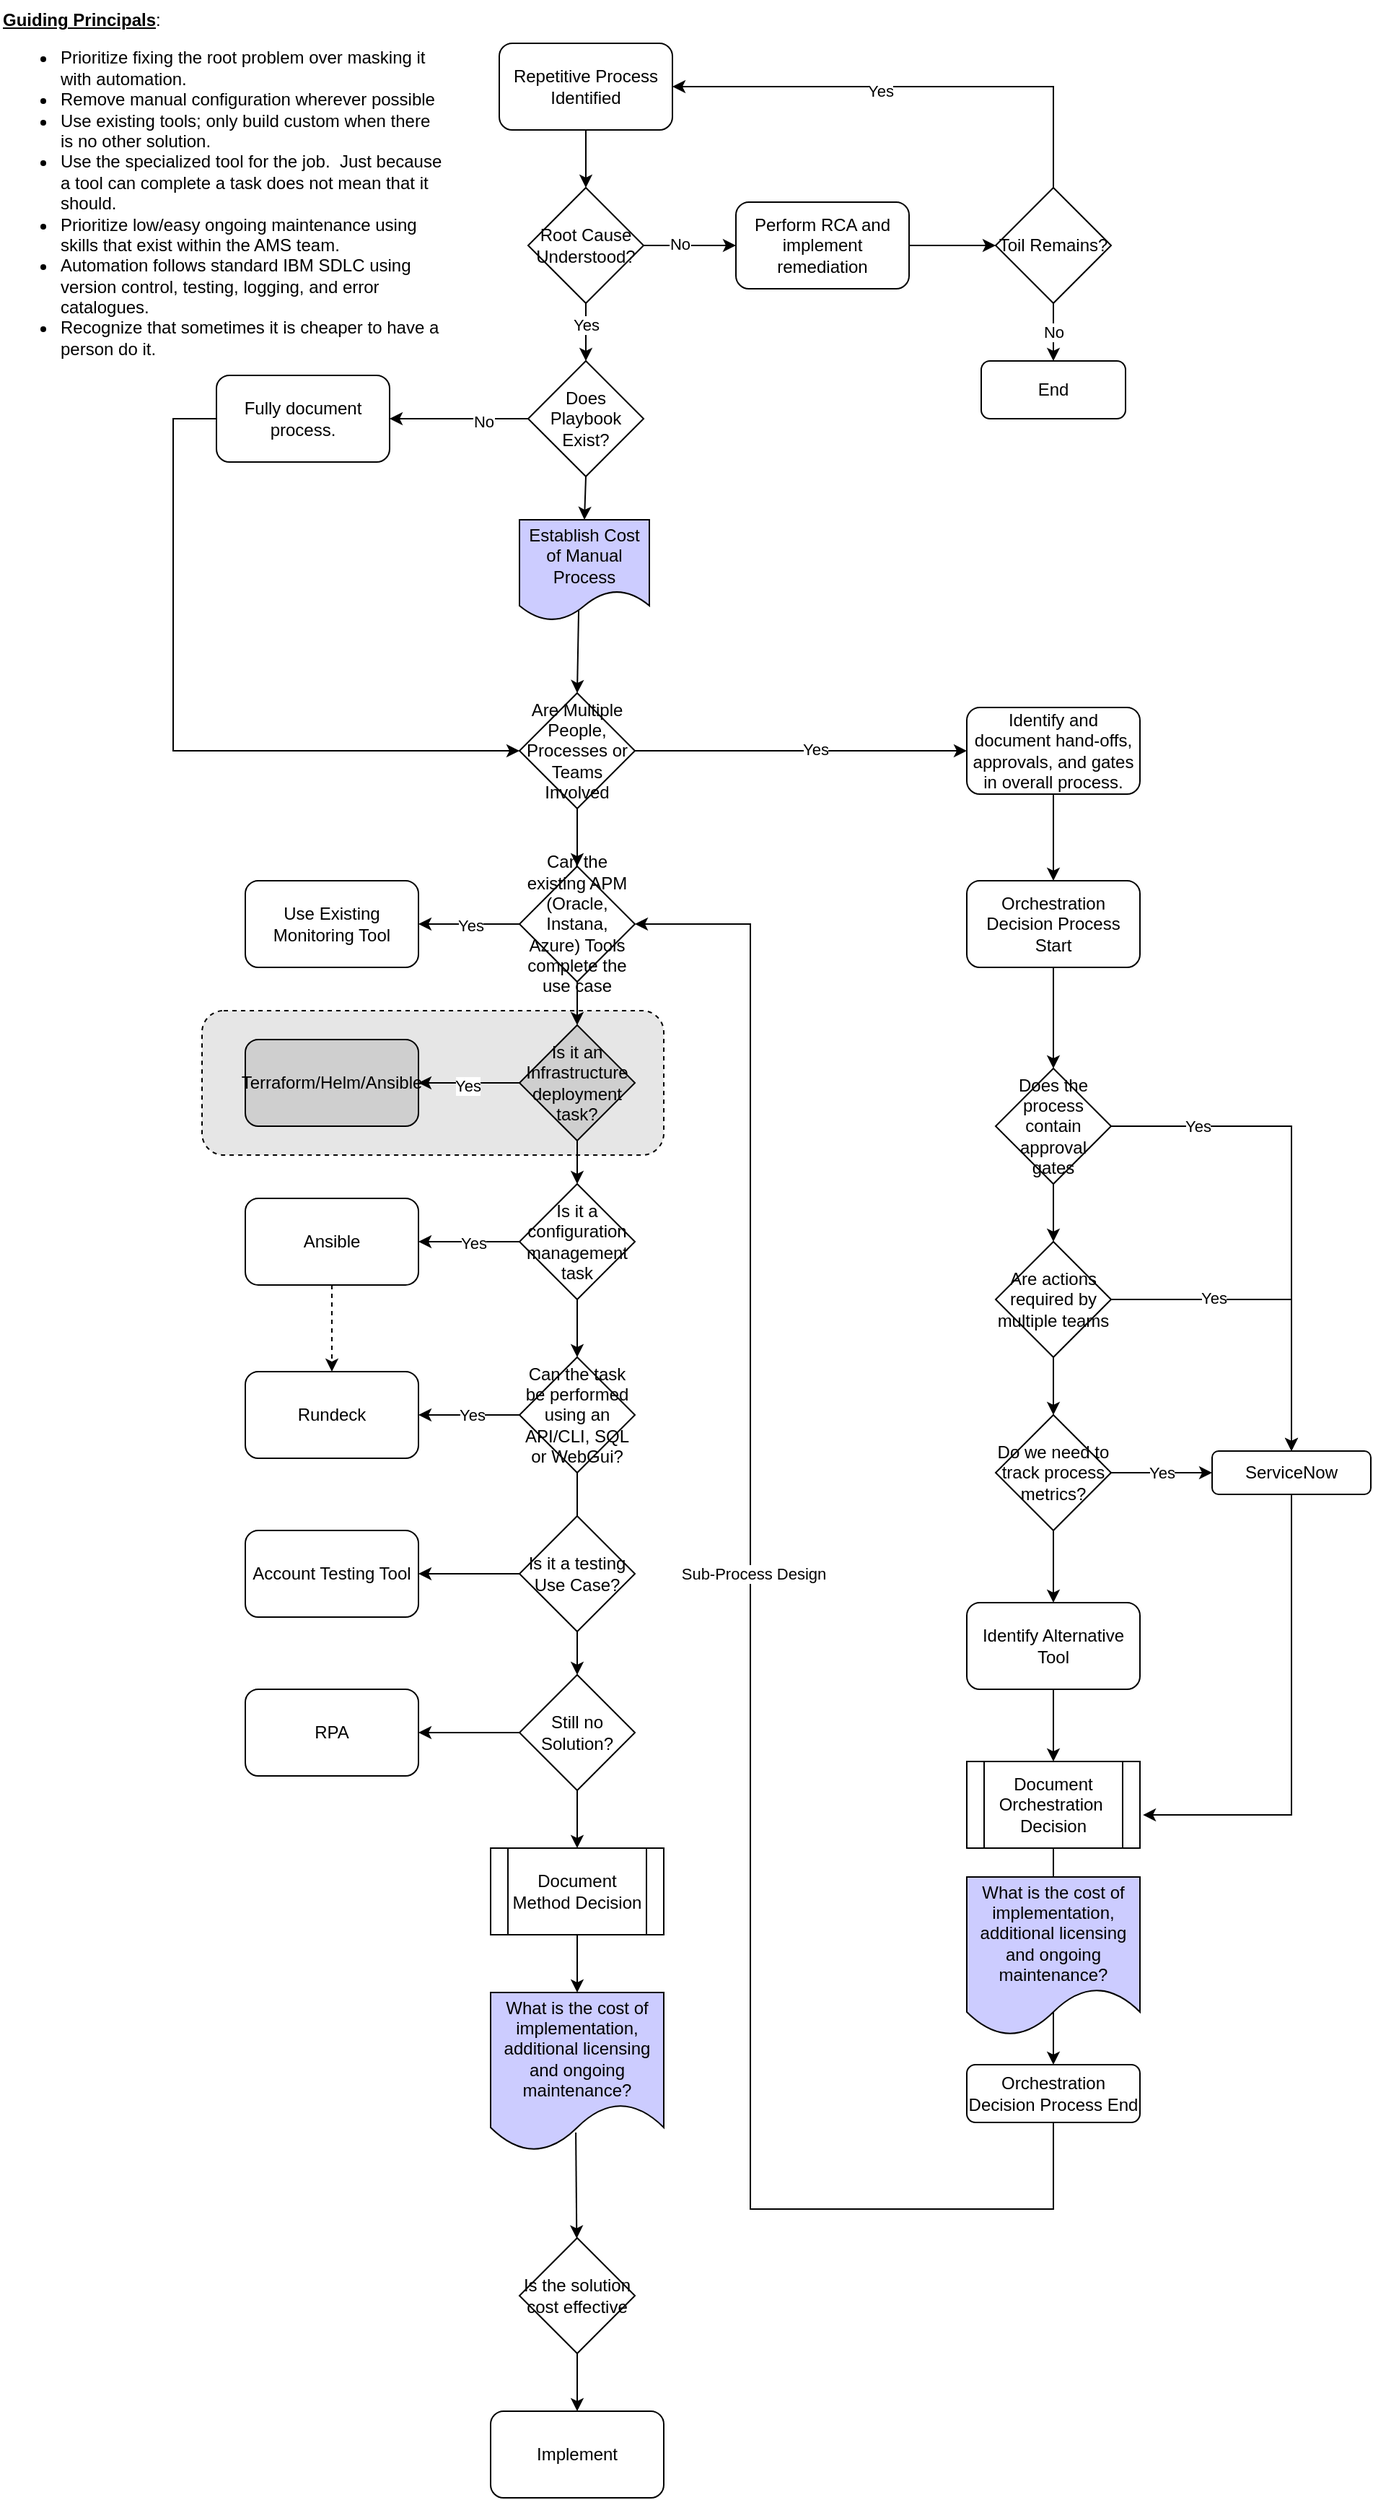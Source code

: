 <mxfile version="24.0.5" type="github">
  <diagram name="Page-1" id="RNW1sZLBK1VIWFWggggq">
    <mxGraphModel dx="1434" dy="689" grid="1" gridSize="10" guides="1" tooltips="1" connect="1" arrows="1" fold="1" page="1" pageScale="1" pageWidth="850" pageHeight="1100" math="0" shadow="0">
      <root>
        <mxCell id="0" />
        <mxCell id="1" parent="0" />
        <mxCell id="svAv-cvB3rqIrMd_7aEM-65" value="" style="rounded=1;whiteSpace=wrap;html=1;dashed=1;fillColor=#E6E6E6;" vertex="1" parent="1">
          <mxGeometry x="180" y="740" width="320" height="100" as="geometry" />
        </mxCell>
        <mxCell id="svAv-cvB3rqIrMd_7aEM-1" value="Repetitive Process Identified" style="rounded=1;whiteSpace=wrap;html=1;" vertex="1" parent="1">
          <mxGeometry x="386" y="70" width="120" height="60" as="geometry" />
        </mxCell>
        <mxCell id="svAv-cvB3rqIrMd_7aEM-2" value="Root Cause Understood?" style="rhombus;whiteSpace=wrap;html=1;" vertex="1" parent="1">
          <mxGeometry x="406" y="170" width="80" height="80" as="geometry" />
        </mxCell>
        <mxCell id="svAv-cvB3rqIrMd_7aEM-3" value="Perform RCA and implement remediation" style="rounded=1;whiteSpace=wrap;html=1;" vertex="1" parent="1">
          <mxGeometry x="550" y="180" width="120" height="60" as="geometry" />
        </mxCell>
        <mxCell id="svAv-cvB3rqIrMd_7aEM-4" value="Toil Remains?" style="rhombus;whiteSpace=wrap;html=1;" vertex="1" parent="1">
          <mxGeometry x="730" y="170" width="80" height="80" as="geometry" />
        </mxCell>
        <mxCell id="svAv-cvB3rqIrMd_7aEM-5" value="End" style="rounded=1;whiteSpace=wrap;html=1;" vertex="1" parent="1">
          <mxGeometry x="720" y="290" width="100" height="40" as="geometry" />
        </mxCell>
        <mxCell id="svAv-cvB3rqIrMd_7aEM-6" value="No" style="endArrow=classic;html=1;rounded=0;exitX=0.5;exitY=1;exitDx=0;exitDy=0;entryX=0.5;entryY=0;entryDx=0;entryDy=0;" edge="1" parent="1" source="svAv-cvB3rqIrMd_7aEM-4" target="svAv-cvB3rqIrMd_7aEM-5">
          <mxGeometry width="50" height="50" relative="1" as="geometry">
            <mxPoint x="830" y="530" as="sourcePoint" />
            <mxPoint x="880" y="480" as="targetPoint" />
          </mxGeometry>
        </mxCell>
        <mxCell id="svAv-cvB3rqIrMd_7aEM-7" value="" style="endArrow=classic;html=1;rounded=0;exitX=0.5;exitY=0;exitDx=0;exitDy=0;entryX=1;entryY=0.5;entryDx=0;entryDy=0;" edge="1" parent="1" source="svAv-cvB3rqIrMd_7aEM-4" target="svAv-cvB3rqIrMd_7aEM-1">
          <mxGeometry width="50" height="50" relative="1" as="geometry">
            <mxPoint x="800" y="110" as="sourcePoint" />
            <mxPoint x="850" y="60" as="targetPoint" />
            <Array as="points">
              <mxPoint x="770" y="100" />
            </Array>
          </mxGeometry>
        </mxCell>
        <mxCell id="svAv-cvB3rqIrMd_7aEM-8" value="Yes" style="edgeLabel;html=1;align=center;verticalAlign=middle;resizable=0;points=[];" vertex="1" connectable="0" parent="svAv-cvB3rqIrMd_7aEM-7">
          <mxGeometry x="0.141" y="3" relative="1" as="geometry">
            <mxPoint as="offset" />
          </mxGeometry>
        </mxCell>
        <mxCell id="svAv-cvB3rqIrMd_7aEM-9" value="" style="endArrow=classic;html=1;rounded=0;exitX=1;exitY=0.5;exitDx=0;exitDy=0;entryX=0;entryY=0.5;entryDx=0;entryDy=0;" edge="1" parent="1" source="svAv-cvB3rqIrMd_7aEM-2" target="svAv-cvB3rqIrMd_7aEM-3">
          <mxGeometry width="50" height="50" relative="1" as="geometry">
            <mxPoint x="560" y="390" as="sourcePoint" />
            <mxPoint x="610" y="340" as="targetPoint" />
          </mxGeometry>
        </mxCell>
        <mxCell id="svAv-cvB3rqIrMd_7aEM-10" value="No" style="edgeLabel;html=1;align=center;verticalAlign=middle;resizable=0;points=[];" vertex="1" connectable="0" parent="svAv-cvB3rqIrMd_7aEM-9">
          <mxGeometry x="-0.229" y="1" relative="1" as="geometry">
            <mxPoint as="offset" />
          </mxGeometry>
        </mxCell>
        <mxCell id="svAv-cvB3rqIrMd_7aEM-11" value="" style="endArrow=classic;html=1;rounded=0;exitX=1;exitY=0.5;exitDx=0;exitDy=0;" edge="1" parent="1" source="svAv-cvB3rqIrMd_7aEM-3" target="svAv-cvB3rqIrMd_7aEM-4">
          <mxGeometry width="50" height="50" relative="1" as="geometry">
            <mxPoint x="630" y="400" as="sourcePoint" />
            <mxPoint x="680" y="350" as="targetPoint" />
          </mxGeometry>
        </mxCell>
        <mxCell id="svAv-cvB3rqIrMd_7aEM-13" value="" style="endArrow=classic;html=1;rounded=0;exitX=0.5;exitY=1;exitDx=0;exitDy=0;" edge="1" parent="1" source="svAv-cvB3rqIrMd_7aEM-1" target="svAv-cvB3rqIrMd_7aEM-2">
          <mxGeometry width="50" height="50" relative="1" as="geometry">
            <mxPoint x="186" y="200" as="sourcePoint" />
            <mxPoint x="236" y="150" as="targetPoint" />
          </mxGeometry>
        </mxCell>
        <mxCell id="svAv-cvB3rqIrMd_7aEM-15" value="" style="endArrow=classic;html=1;rounded=0;exitX=0.5;exitY=1;exitDx=0;exitDy=0;entryX=0.5;entryY=0;entryDx=0;entryDy=0;" edge="1" parent="1" source="svAv-cvB3rqIrMd_7aEM-2" target="svAv-cvB3rqIrMd_7aEM-17">
          <mxGeometry width="50" height="50" relative="1" as="geometry">
            <mxPoint x="276" y="280" as="sourcePoint" />
            <mxPoint x="446" y="280" as="targetPoint" />
          </mxGeometry>
        </mxCell>
        <mxCell id="svAv-cvB3rqIrMd_7aEM-16" value="Yes" style="edgeLabel;html=1;align=center;verticalAlign=middle;resizable=0;points=[];" vertex="1" connectable="0" parent="svAv-cvB3rqIrMd_7aEM-15">
          <mxGeometry x="-0.28" relative="1" as="geometry">
            <mxPoint as="offset" />
          </mxGeometry>
        </mxCell>
        <mxCell id="svAv-cvB3rqIrMd_7aEM-17" value="Does Playbook Exist?" style="rhombus;whiteSpace=wrap;html=1;" vertex="1" parent="1">
          <mxGeometry x="406" y="290" width="80" height="80" as="geometry" />
        </mxCell>
        <mxCell id="svAv-cvB3rqIrMd_7aEM-18" value="Are Multiple People, Processes or Teams Involved" style="rhombus;whiteSpace=wrap;html=1;" vertex="1" parent="1">
          <mxGeometry x="400" y="520" width="80" height="80" as="geometry" />
        </mxCell>
        <mxCell id="svAv-cvB3rqIrMd_7aEM-19" value="Can the existing APM (Oracle, Instana, Azure) Tools complete the use case" style="rhombus;whiteSpace=wrap;html=1;" vertex="1" parent="1">
          <mxGeometry x="400" y="640" width="80" height="80" as="geometry" />
        </mxCell>
        <mxCell id="svAv-cvB3rqIrMd_7aEM-20" value="" style="endArrow=classic;html=1;rounded=0;exitX=0.456;exitY=0.886;exitDx=0;exitDy=0;entryX=0.5;entryY=0;entryDx=0;entryDy=0;exitPerimeter=0;" edge="1" parent="1" source="svAv-cvB3rqIrMd_7aEM-70" target="svAv-cvB3rqIrMd_7aEM-18">
          <mxGeometry width="50" height="50" relative="1" as="geometry">
            <mxPoint x="440" y="480" as="sourcePoint" />
            <mxPoint x="610" y="560" as="targetPoint" />
          </mxGeometry>
        </mxCell>
        <mxCell id="svAv-cvB3rqIrMd_7aEM-22" value="Fully document process." style="rounded=1;whiteSpace=wrap;html=1;" vertex="1" parent="1">
          <mxGeometry x="190" y="300" width="120" height="60" as="geometry" />
        </mxCell>
        <mxCell id="svAv-cvB3rqIrMd_7aEM-23" value="" style="endArrow=classic;html=1;rounded=0;exitX=0;exitY=0.5;exitDx=0;exitDy=0;" edge="1" parent="1" source="svAv-cvB3rqIrMd_7aEM-17" target="svAv-cvB3rqIrMd_7aEM-22">
          <mxGeometry width="50" height="50" relative="1" as="geometry">
            <mxPoint x="220" y="480" as="sourcePoint" />
            <mxPoint x="270" y="430" as="targetPoint" />
          </mxGeometry>
        </mxCell>
        <mxCell id="svAv-cvB3rqIrMd_7aEM-25" value="No" style="edgeLabel;html=1;align=center;verticalAlign=middle;resizable=0;points=[];" vertex="1" connectable="0" parent="svAv-cvB3rqIrMd_7aEM-23">
          <mxGeometry x="-0.356" y="2" relative="1" as="geometry">
            <mxPoint as="offset" />
          </mxGeometry>
        </mxCell>
        <mxCell id="svAv-cvB3rqIrMd_7aEM-24" value="" style="endArrow=classic;html=1;rounded=0;entryX=0;entryY=0.5;entryDx=0;entryDy=0;exitX=0;exitY=0.5;exitDx=0;exitDy=0;" edge="1" parent="1" source="svAv-cvB3rqIrMd_7aEM-22" target="svAv-cvB3rqIrMd_7aEM-18">
          <mxGeometry width="50" height="50" relative="1" as="geometry">
            <mxPoint x="120" y="220" as="sourcePoint" />
            <mxPoint x="170" y="170" as="targetPoint" />
            <Array as="points">
              <mxPoint x="160" y="330" />
              <mxPoint x="160" y="560" />
            </Array>
          </mxGeometry>
        </mxCell>
        <mxCell id="svAv-cvB3rqIrMd_7aEM-26" value="Identify and document hand-offs, approvals, and gates in overall process." style="rounded=1;whiteSpace=wrap;html=1;" vertex="1" parent="1">
          <mxGeometry x="710" y="530" width="120" height="60" as="geometry" />
        </mxCell>
        <mxCell id="svAv-cvB3rqIrMd_7aEM-28" value="Orchestration Decision Process&lt;div&gt;Start&lt;/div&gt;" style="rounded=1;whiteSpace=wrap;html=1;" vertex="1" parent="1">
          <mxGeometry x="710" y="650" width="120" height="60" as="geometry" />
        </mxCell>
        <mxCell id="svAv-cvB3rqIrMd_7aEM-29" value="Document Orchestration&amp;nbsp; Decision" style="shape=process;whiteSpace=wrap;html=1;backgroundOutline=1;" vertex="1" parent="1">
          <mxGeometry x="710" y="1260" width="120" height="60" as="geometry" />
        </mxCell>
        <mxCell id="svAv-cvB3rqIrMd_7aEM-30" value="ServiceNow" style="rounded=1;whiteSpace=wrap;html=1;" vertex="1" parent="1">
          <mxGeometry x="880" y="1045" width="110" height="30" as="geometry" />
        </mxCell>
        <mxCell id="svAv-cvB3rqIrMd_7aEM-31" value="Does the process contain approval gates" style="rhombus;whiteSpace=wrap;html=1;" vertex="1" parent="1">
          <mxGeometry x="730" y="780" width="80" height="80" as="geometry" />
        </mxCell>
        <mxCell id="svAv-cvB3rqIrMd_7aEM-32" value="" style="endArrow=classic;html=1;rounded=0;entryX=0.5;entryY=0;entryDx=0;entryDy=0;" edge="1" parent="1" source="svAv-cvB3rqIrMd_7aEM-31" target="svAv-cvB3rqIrMd_7aEM-30">
          <mxGeometry width="50" height="50" relative="1" as="geometry">
            <mxPoint x="550" y="950" as="sourcePoint" />
            <mxPoint x="860" y="840" as="targetPoint" />
            <Array as="points">
              <mxPoint x="935" y="820" />
            </Array>
          </mxGeometry>
        </mxCell>
        <mxCell id="svAv-cvB3rqIrMd_7aEM-33" value="Yes" style="edgeLabel;html=1;align=center;verticalAlign=middle;resizable=0;points=[];" vertex="1" connectable="0" parent="svAv-cvB3rqIrMd_7aEM-32">
          <mxGeometry x="-0.2" y="-1" relative="1" as="geometry">
            <mxPoint x="-64" y="-15" as="offset" />
          </mxGeometry>
        </mxCell>
        <mxCell id="svAv-cvB3rqIrMd_7aEM-34" value="Are actions required by multiple teams" style="rhombus;whiteSpace=wrap;html=1;" vertex="1" parent="1">
          <mxGeometry x="730" y="900" width="80" height="80" as="geometry" />
        </mxCell>
        <mxCell id="svAv-cvB3rqIrMd_7aEM-35" value="Do we need to track process metrics?" style="rhombus;whiteSpace=wrap;html=1;" vertex="1" parent="1">
          <mxGeometry x="730" y="1020" width="80" height="80" as="geometry" />
        </mxCell>
        <mxCell id="svAv-cvB3rqIrMd_7aEM-36" style="edgeStyle=orthogonalEdgeStyle;rounded=0;orthogonalLoop=1;jettySize=auto;html=1;exitX=0.5;exitY=1;exitDx=0;exitDy=0;" edge="1" parent="1" source="svAv-cvB3rqIrMd_7aEM-30" target="svAv-cvB3rqIrMd_7aEM-30">
          <mxGeometry relative="1" as="geometry" />
        </mxCell>
        <mxCell id="svAv-cvB3rqIrMd_7aEM-37" value="" style="endArrow=classic;html=1;rounded=0;entryX=0.5;entryY=0;entryDx=0;entryDy=0;exitX=1;exitY=0.5;exitDx=0;exitDy=0;" edge="1" parent="1" source="svAv-cvB3rqIrMd_7aEM-34" target="svAv-cvB3rqIrMd_7aEM-30">
          <mxGeometry width="50" height="50" relative="1" as="geometry">
            <mxPoint x="500" y="1030" as="sourcePoint" />
            <mxPoint x="550" y="980" as="targetPoint" />
            <Array as="points">
              <mxPoint x="935" y="940" />
            </Array>
          </mxGeometry>
        </mxCell>
        <mxCell id="svAv-cvB3rqIrMd_7aEM-39" value="Yes" style="edgeLabel;html=1;align=center;verticalAlign=middle;resizable=0;points=[];" vertex="1" connectable="0" parent="svAv-cvB3rqIrMd_7aEM-37">
          <mxGeometry x="-0.383" y="1" relative="1" as="geometry">
            <mxPoint as="offset" />
          </mxGeometry>
        </mxCell>
        <mxCell id="svAv-cvB3rqIrMd_7aEM-38" value="Yes" style="endArrow=classic;html=1;rounded=0;exitX=1;exitY=0.5;exitDx=0;exitDy=0;entryX=0;entryY=0.5;entryDx=0;entryDy=0;" edge="1" parent="1" source="svAv-cvB3rqIrMd_7aEM-35" target="svAv-cvB3rqIrMd_7aEM-30">
          <mxGeometry width="50" height="50" relative="1" as="geometry">
            <mxPoint x="850" y="1080" as="sourcePoint" />
            <mxPoint x="890" y="1060" as="targetPoint" />
          </mxGeometry>
        </mxCell>
        <mxCell id="svAv-cvB3rqIrMd_7aEM-40" value="Identify Alternative Tool" style="rounded=1;whiteSpace=wrap;html=1;" vertex="1" parent="1">
          <mxGeometry x="710" y="1150" width="120" height="60" as="geometry" />
        </mxCell>
        <mxCell id="svAv-cvB3rqIrMd_7aEM-41" value="" style="endArrow=classic;html=1;rounded=0;exitX=0.5;exitY=1;exitDx=0;exitDy=0;" edge="1" parent="1" source="svAv-cvB3rqIrMd_7aEM-40" target="svAv-cvB3rqIrMd_7aEM-29">
          <mxGeometry width="50" height="50" relative="1" as="geometry">
            <mxPoint x="900" y="1240" as="sourcePoint" />
            <mxPoint x="950" y="1190" as="targetPoint" />
          </mxGeometry>
        </mxCell>
        <mxCell id="svAv-cvB3rqIrMd_7aEM-42" value="" style="endArrow=classic;html=1;rounded=0;exitX=0.5;exitY=1;exitDx=0;exitDy=0;" edge="1" parent="1" source="svAv-cvB3rqIrMd_7aEM-35" target="svAv-cvB3rqIrMd_7aEM-40">
          <mxGeometry width="50" height="50" relative="1" as="geometry">
            <mxPoint x="1010" y="1170" as="sourcePoint" />
            <mxPoint x="1060" y="1120" as="targetPoint" />
          </mxGeometry>
        </mxCell>
        <mxCell id="svAv-cvB3rqIrMd_7aEM-43" value="" style="endArrow=classic;html=1;rounded=0;exitX=0.5;exitY=1;exitDx=0;exitDy=0;entryX=0.5;entryY=0;entryDx=0;entryDy=0;" edge="1" parent="1" source="svAv-cvB3rqIrMd_7aEM-34" target="svAv-cvB3rqIrMd_7aEM-35">
          <mxGeometry width="50" height="50" relative="1" as="geometry">
            <mxPoint x="800" y="1010" as="sourcePoint" />
            <mxPoint x="850" y="960" as="targetPoint" />
          </mxGeometry>
        </mxCell>
        <mxCell id="svAv-cvB3rqIrMd_7aEM-44" value="" style="endArrow=classic;html=1;rounded=0;exitX=0.5;exitY=1;exitDx=0;exitDy=0;entryX=0.5;entryY=0;entryDx=0;entryDy=0;" edge="1" parent="1" source="svAv-cvB3rqIrMd_7aEM-31" target="svAv-cvB3rqIrMd_7aEM-34">
          <mxGeometry width="50" height="50" relative="1" as="geometry">
            <mxPoint x="810" y="900" as="sourcePoint" />
            <mxPoint x="860" y="850" as="targetPoint" />
          </mxGeometry>
        </mxCell>
        <mxCell id="svAv-cvB3rqIrMd_7aEM-45" value="" style="endArrow=classic;html=1;rounded=0;entryX=0.5;entryY=0;entryDx=0;entryDy=0;exitX=0.5;exitY=1;exitDx=0;exitDy=0;" edge="1" parent="1" source="svAv-cvB3rqIrMd_7aEM-28" target="svAv-cvB3rqIrMd_7aEM-31">
          <mxGeometry width="50" height="50" relative="1" as="geometry">
            <mxPoint x="960" y="920" as="sourcePoint" />
            <mxPoint x="1010" y="870" as="targetPoint" />
          </mxGeometry>
        </mxCell>
        <mxCell id="svAv-cvB3rqIrMd_7aEM-47" value="" style="endArrow=classic;html=1;rounded=0;exitX=1;exitY=0.5;exitDx=0;exitDy=0;entryX=0;entryY=0.5;entryDx=0;entryDy=0;" edge="1" parent="1" source="svAv-cvB3rqIrMd_7aEM-18" target="svAv-cvB3rqIrMd_7aEM-26">
          <mxGeometry width="50" height="50" relative="1" as="geometry">
            <mxPoint x="460" y="860" as="sourcePoint" />
            <mxPoint x="510" y="660" as="targetPoint" />
          </mxGeometry>
        </mxCell>
        <mxCell id="svAv-cvB3rqIrMd_7aEM-48" value="Yes" style="edgeLabel;html=1;align=center;verticalAlign=middle;resizable=0;points=[];" vertex="1" connectable="0" parent="svAv-cvB3rqIrMd_7aEM-47">
          <mxGeometry x="0.086" y="1" relative="1" as="geometry">
            <mxPoint as="offset" />
          </mxGeometry>
        </mxCell>
        <mxCell id="svAv-cvB3rqIrMd_7aEM-49" value="" style="endArrow=classic;html=1;rounded=0;exitX=0.5;exitY=1;exitDx=0;exitDy=0;entryX=0.5;entryY=0;entryDx=0;entryDy=0;" edge="1" parent="1" source="svAv-cvB3rqIrMd_7aEM-26" target="svAv-cvB3rqIrMd_7aEM-28">
          <mxGeometry width="50" height="50" relative="1" as="geometry">
            <mxPoint x="760" y="570" as="sourcePoint" />
            <mxPoint x="610" y="640" as="targetPoint" />
          </mxGeometry>
        </mxCell>
        <mxCell id="svAv-cvB3rqIrMd_7aEM-50" value="" style="endArrow=classic;html=1;rounded=0;exitX=0.5;exitY=1;exitDx=0;exitDy=0;entryX=1.017;entryY=0.617;entryDx=0;entryDy=0;entryPerimeter=0;" edge="1" parent="1" source="svAv-cvB3rqIrMd_7aEM-30" target="svAv-cvB3rqIrMd_7aEM-29">
          <mxGeometry width="50" height="50" relative="1" as="geometry">
            <mxPoint x="1260" y="1200" as="sourcePoint" />
            <mxPoint x="1310" y="1150" as="targetPoint" />
            <Array as="points">
              <mxPoint x="935" y="1297" />
            </Array>
          </mxGeometry>
        </mxCell>
        <mxCell id="svAv-cvB3rqIrMd_7aEM-51" value="Orchestration Decision Process End" style="rounded=1;whiteSpace=wrap;html=1;" vertex="1" parent="1">
          <mxGeometry x="710" y="1470" width="120" height="40" as="geometry" />
        </mxCell>
        <mxCell id="svAv-cvB3rqIrMd_7aEM-52" value="" style="endArrow=classic;html=1;rounded=0;exitX=0.5;exitY=1;exitDx=0;exitDy=0;entryX=0.5;entryY=0;entryDx=0;entryDy=0;" edge="1" parent="1" source="svAv-cvB3rqIrMd_7aEM-29" target="svAv-cvB3rqIrMd_7aEM-51">
          <mxGeometry width="50" height="50" relative="1" as="geometry">
            <mxPoint x="380" y="1300" as="sourcePoint" />
            <mxPoint x="430" y="1250" as="targetPoint" />
          </mxGeometry>
        </mxCell>
        <mxCell id="svAv-cvB3rqIrMd_7aEM-53" value="" style="endArrow=classic;html=1;rounded=0;exitX=0.5;exitY=1;exitDx=0;exitDy=0;entryX=1;entryY=0.5;entryDx=0;entryDy=0;" edge="1" parent="1" source="svAv-cvB3rqIrMd_7aEM-51" target="svAv-cvB3rqIrMd_7aEM-19">
          <mxGeometry width="50" height="50" relative="1" as="geometry">
            <mxPoint x="540" y="1380" as="sourcePoint" />
            <mxPoint x="530" y="860" as="targetPoint" />
            <Array as="points">
              <mxPoint x="770" y="1570" />
              <mxPoint x="560" y="1570" />
              <mxPoint x="560" y="680" />
            </Array>
          </mxGeometry>
        </mxCell>
        <mxCell id="svAv-cvB3rqIrMd_7aEM-54" value="Sub-Process Design" style="edgeLabel;html=1;align=center;verticalAlign=middle;resizable=0;points=[];" vertex="1" connectable="0" parent="svAv-cvB3rqIrMd_7aEM-53">
          <mxGeometry x="0.146" y="-2" relative="1" as="geometry">
            <mxPoint as="offset" />
          </mxGeometry>
        </mxCell>
        <mxCell id="svAv-cvB3rqIrMd_7aEM-55" value="" style="endArrow=classic;html=1;rounded=0;exitX=0.5;exitY=1;exitDx=0;exitDy=0;entryX=0.5;entryY=0;entryDx=0;entryDy=0;" edge="1" parent="1" source="svAv-cvB3rqIrMd_7aEM-18" target="svAv-cvB3rqIrMd_7aEM-19">
          <mxGeometry width="50" height="50" relative="1" as="geometry">
            <mxPoint x="510" y="620" as="sourcePoint" />
            <mxPoint x="560" y="570" as="targetPoint" />
          </mxGeometry>
        </mxCell>
        <mxCell id="svAv-cvB3rqIrMd_7aEM-57" value="Use Existing Monitoring Tool" style="rounded=1;whiteSpace=wrap;html=1;" vertex="1" parent="1">
          <mxGeometry x="210" y="650" width="120" height="60" as="geometry" />
        </mxCell>
        <mxCell id="svAv-cvB3rqIrMd_7aEM-58" value="" style="endArrow=classic;html=1;rounded=0;entryX=1;entryY=0.5;entryDx=0;entryDy=0;exitX=0;exitY=0.5;exitDx=0;exitDy=0;" edge="1" parent="1" source="svAv-cvB3rqIrMd_7aEM-19" target="svAv-cvB3rqIrMd_7aEM-57">
          <mxGeometry width="50" height="50" relative="1" as="geometry">
            <mxPoint x="220" y="830" as="sourcePoint" />
            <mxPoint x="270" y="780" as="targetPoint" />
          </mxGeometry>
        </mxCell>
        <mxCell id="svAv-cvB3rqIrMd_7aEM-74" value="Yes" style="edgeLabel;html=1;align=center;verticalAlign=middle;resizable=0;points=[];" vertex="1" connectable="0" parent="svAv-cvB3rqIrMd_7aEM-58">
          <mxGeometry x="-0.029" y="1" relative="1" as="geometry">
            <mxPoint as="offset" />
          </mxGeometry>
        </mxCell>
        <mxCell id="svAv-cvB3rqIrMd_7aEM-59" value="&lt;u&gt;&lt;b&gt;Guiding Principals&lt;/b&gt;&lt;/u&gt;:&lt;div&gt;&lt;ul&gt;&lt;li&gt;Prioritize fixing the root problem over masking it with automation.&lt;/li&gt;&lt;li&gt;Remove manual configuration wherever possible&lt;/li&gt;&lt;li&gt;Use existing tools; only build custom when there is no other solution.&lt;/li&gt;&lt;li&gt;Use the specialized tool for the job.&amp;nbsp; Just because a tool can complete a task does not mean that it should.&lt;/li&gt;&lt;li&gt;Prioritize low/easy ongoing maintenance using skills that exist within the AMS team.&lt;/li&gt;&lt;li&gt;Automation follows standard IBM SDLC using version control, testing, logging, and error catalogues.&lt;/li&gt;&lt;li&gt;Recognize that sometimes it is cheaper to have a person do it.&lt;/li&gt;&lt;/ul&gt;&lt;div&gt;&lt;br&gt;&lt;/div&gt;&lt;/div&gt;" style="text;html=1;align=left;verticalAlign=top;whiteSpace=wrap;rounded=0;" vertex="1" parent="1">
          <mxGeometry x="40" y="40" width="310" height="230" as="geometry" />
        </mxCell>
        <mxCell id="svAv-cvB3rqIrMd_7aEM-60" value="Can the task be performed using an API/CLI, SQL or WebGui?" style="rhombus;whiteSpace=wrap;html=1;" vertex="1" parent="1">
          <mxGeometry x="400" y="980" width="80" height="80" as="geometry" />
        </mxCell>
        <mxCell id="svAv-cvB3rqIrMd_7aEM-61" value="Ansible" style="rounded=1;whiteSpace=wrap;html=1;" vertex="1" parent="1">
          <mxGeometry x="210" y="870" width="120" height="60" as="geometry" />
        </mxCell>
        <mxCell id="svAv-cvB3rqIrMd_7aEM-62" value="Is it a configuration management task" style="rhombus;whiteSpace=wrap;html=1;" vertex="1" parent="1">
          <mxGeometry x="400" y="860" width="80" height="80" as="geometry" />
        </mxCell>
        <mxCell id="svAv-cvB3rqIrMd_7aEM-63" value="Is it an Infrastructure deployment task?" style="rhombus;whiteSpace=wrap;html=1;fillColor=#CFCFCF;" vertex="1" parent="1">
          <mxGeometry x="400" y="750" width="80" height="80" as="geometry" />
        </mxCell>
        <mxCell id="svAv-cvB3rqIrMd_7aEM-64" value="Terraform/Helm/Ansible" style="rounded=1;whiteSpace=wrap;html=1;fillColor=#CFCFCF;" vertex="1" parent="1">
          <mxGeometry x="210" y="760" width="120" height="60" as="geometry" />
        </mxCell>
        <mxCell id="svAv-cvB3rqIrMd_7aEM-66" value="Rundeck" style="rounded=1;whiteSpace=wrap;html=1;" vertex="1" parent="1">
          <mxGeometry x="210" y="990" width="120" height="60" as="geometry" />
        </mxCell>
        <mxCell id="svAv-cvB3rqIrMd_7aEM-67" value="" style="endArrow=classic;html=1;rounded=0;exitX=0.5;exitY=1;exitDx=0;exitDy=0;entryX=0.5;entryY=0;entryDx=0;entryDy=0;dashed=1;" edge="1" parent="1" source="svAv-cvB3rqIrMd_7aEM-61" target="svAv-cvB3rqIrMd_7aEM-66">
          <mxGeometry width="50" height="50" relative="1" as="geometry">
            <mxPoint x="100" y="970" as="sourcePoint" />
            <mxPoint x="150" y="920" as="targetPoint" />
          </mxGeometry>
        </mxCell>
        <mxCell id="svAv-cvB3rqIrMd_7aEM-68" value="Still no Solution?" style="rhombus;whiteSpace=wrap;html=1;" vertex="1" parent="1">
          <mxGeometry x="400" y="1200" width="80" height="80" as="geometry" />
        </mxCell>
        <mxCell id="svAv-cvB3rqIrMd_7aEM-69" value="RPA" style="rounded=1;whiteSpace=wrap;html=1;" vertex="1" parent="1">
          <mxGeometry x="210" y="1210" width="120" height="60" as="geometry" />
        </mxCell>
        <mxCell id="svAv-cvB3rqIrMd_7aEM-70" value="Establish Cost of Manual Process" style="shape=document;whiteSpace=wrap;html=1;boundedLbl=1;fillColor=#CCCCFF;" vertex="1" parent="1">
          <mxGeometry x="400" y="400" width="90" height="70" as="geometry" />
        </mxCell>
        <mxCell id="svAv-cvB3rqIrMd_7aEM-72" value="" style="endArrow=classic;html=1;rounded=0;exitX=0.5;exitY=1;exitDx=0;exitDy=0;entryX=0.5;entryY=0;entryDx=0;entryDy=0;" edge="1" parent="1" source="svAv-cvB3rqIrMd_7aEM-17" target="svAv-cvB3rqIrMd_7aEM-70">
          <mxGeometry width="50" height="50" relative="1" as="geometry">
            <mxPoint x="570" y="430" as="sourcePoint" />
            <mxPoint x="620" y="380" as="targetPoint" />
          </mxGeometry>
        </mxCell>
        <mxCell id="svAv-cvB3rqIrMd_7aEM-73" value="" style="endArrow=classic;html=1;rounded=0;exitX=0.5;exitY=1;exitDx=0;exitDy=0;entryX=0.5;entryY=0;entryDx=0;entryDy=0;" edge="1" parent="1" source="svAv-cvB3rqIrMd_7aEM-19" target="svAv-cvB3rqIrMd_7aEM-63">
          <mxGeometry width="50" height="50" relative="1" as="geometry">
            <mxPoint x="620" y="790" as="sourcePoint" />
            <mxPoint x="670" y="740" as="targetPoint" />
          </mxGeometry>
        </mxCell>
        <mxCell id="svAv-cvB3rqIrMd_7aEM-75" value="" style="endArrow=classic;html=1;rounded=0;exitX=0;exitY=0.5;exitDx=0;exitDy=0;entryX=1;entryY=0.5;entryDx=0;entryDy=0;" edge="1" parent="1" source="svAv-cvB3rqIrMd_7aEM-63" target="svAv-cvB3rqIrMd_7aEM-64">
          <mxGeometry width="50" height="50" relative="1" as="geometry">
            <mxPoint x="70" y="940" as="sourcePoint" />
            <mxPoint x="120" y="890" as="targetPoint" />
          </mxGeometry>
        </mxCell>
        <mxCell id="svAv-cvB3rqIrMd_7aEM-76" value="Yes" style="edgeLabel;html=1;align=center;verticalAlign=middle;resizable=0;points=[];" vertex="1" connectable="0" parent="svAv-cvB3rqIrMd_7aEM-75">
          <mxGeometry x="0.029" y="2" relative="1" as="geometry">
            <mxPoint as="offset" />
          </mxGeometry>
        </mxCell>
        <mxCell id="svAv-cvB3rqIrMd_7aEM-77" value="" style="endArrow=classic;html=1;rounded=0;exitX=0.5;exitY=1;exitDx=0;exitDy=0;entryX=0.5;entryY=0;entryDx=0;entryDy=0;" edge="1" parent="1" source="svAv-cvB3rqIrMd_7aEM-63" target="svAv-cvB3rqIrMd_7aEM-62">
          <mxGeometry width="50" height="50" relative="1" as="geometry">
            <mxPoint x="630" y="880" as="sourcePoint" />
            <mxPoint x="680" y="830" as="targetPoint" />
          </mxGeometry>
        </mxCell>
        <mxCell id="svAv-cvB3rqIrMd_7aEM-78" value="" style="endArrow=classic;html=1;rounded=0;" edge="1" parent="1" source="svAv-cvB3rqIrMd_7aEM-62">
          <mxGeometry width="50" height="50" relative="1" as="geometry">
            <mxPoint x="60" y="960" as="sourcePoint" />
            <mxPoint x="330" y="900" as="targetPoint" />
          </mxGeometry>
        </mxCell>
        <mxCell id="svAv-cvB3rqIrMd_7aEM-79" value="Yes" style="edgeLabel;html=1;align=center;verticalAlign=middle;resizable=0;points=[];" vertex="1" connectable="0" parent="svAv-cvB3rqIrMd_7aEM-78">
          <mxGeometry x="-0.086" y="1" relative="1" as="geometry">
            <mxPoint as="offset" />
          </mxGeometry>
        </mxCell>
        <mxCell id="svAv-cvB3rqIrMd_7aEM-80" value="" style="endArrow=classic;html=1;rounded=0;exitX=0.5;exitY=1;exitDx=0;exitDy=0;entryX=0.5;entryY=0;entryDx=0;entryDy=0;" edge="1" parent="1" source="svAv-cvB3rqIrMd_7aEM-62" target="svAv-cvB3rqIrMd_7aEM-60">
          <mxGeometry width="50" height="50" relative="1" as="geometry">
            <mxPoint x="620" y="930" as="sourcePoint" />
            <mxPoint x="670" y="880" as="targetPoint" />
          </mxGeometry>
        </mxCell>
        <mxCell id="svAv-cvB3rqIrMd_7aEM-81" value="" style="endArrow=classic;html=1;rounded=0;exitX=0;exitY=0.5;exitDx=0;exitDy=0;entryX=1;entryY=0.5;entryDx=0;entryDy=0;" edge="1" parent="1" source="svAv-cvB3rqIrMd_7aEM-60" target="svAv-cvB3rqIrMd_7aEM-66">
          <mxGeometry width="50" height="50" relative="1" as="geometry">
            <mxPoint x="70" y="1020" as="sourcePoint" />
            <mxPoint x="120" y="970" as="targetPoint" />
          </mxGeometry>
        </mxCell>
        <mxCell id="svAv-cvB3rqIrMd_7aEM-82" value="Yes" style="edgeLabel;html=1;align=center;verticalAlign=middle;resizable=0;points=[];" vertex="1" connectable="0" parent="svAv-cvB3rqIrMd_7aEM-81">
          <mxGeometry x="-0.057" relative="1" as="geometry">
            <mxPoint as="offset" />
          </mxGeometry>
        </mxCell>
        <mxCell id="svAv-cvB3rqIrMd_7aEM-83" value="" style="endArrow=classic;html=1;rounded=0;exitX=0.5;exitY=1;exitDx=0;exitDy=0;" edge="1" parent="1" source="svAv-cvB3rqIrMd_7aEM-60" target="svAv-cvB3rqIrMd_7aEM-68">
          <mxGeometry width="50" height="50" relative="1" as="geometry">
            <mxPoint x="320" y="1310" as="sourcePoint" />
            <mxPoint x="370" y="1260" as="targetPoint" />
          </mxGeometry>
        </mxCell>
        <mxCell id="svAv-cvB3rqIrMd_7aEM-84" value="" style="endArrow=classic;html=1;rounded=0;exitX=0;exitY=0.5;exitDx=0;exitDy=0;entryX=1;entryY=0.5;entryDx=0;entryDy=0;" edge="1" parent="1" source="svAv-cvB3rqIrMd_7aEM-68" target="svAv-cvB3rqIrMd_7aEM-69">
          <mxGeometry width="50" height="50" relative="1" as="geometry">
            <mxPoint x="120" y="1370" as="sourcePoint" />
            <mxPoint x="170" y="1320" as="targetPoint" />
          </mxGeometry>
        </mxCell>
        <mxCell id="svAv-cvB3rqIrMd_7aEM-85" value="Is it a testing Use Case?" style="rhombus;whiteSpace=wrap;html=1;" vertex="1" parent="1">
          <mxGeometry x="400" y="1090" width="80" height="80" as="geometry" />
        </mxCell>
        <mxCell id="svAv-cvB3rqIrMd_7aEM-86" value="Account Testing Tool" style="rounded=1;whiteSpace=wrap;html=1;" vertex="1" parent="1">
          <mxGeometry x="210" y="1100" width="120" height="60" as="geometry" />
        </mxCell>
        <mxCell id="svAv-cvB3rqIrMd_7aEM-87" value="" style="endArrow=classic;html=1;rounded=0;exitX=0;exitY=0.5;exitDx=0;exitDy=0;" edge="1" parent="1" source="svAv-cvB3rqIrMd_7aEM-85" target="svAv-cvB3rqIrMd_7aEM-86">
          <mxGeometry width="50" height="50" relative="1" as="geometry">
            <mxPoint x="70" y="1090" as="sourcePoint" />
            <mxPoint x="120" y="1040" as="targetPoint" />
          </mxGeometry>
        </mxCell>
        <mxCell id="svAv-cvB3rqIrMd_7aEM-88" value="Document Method Decision" style="shape=process;whiteSpace=wrap;html=1;backgroundOutline=1;" vertex="1" parent="1">
          <mxGeometry x="380" y="1320" width="120" height="60" as="geometry" />
        </mxCell>
        <mxCell id="svAv-cvB3rqIrMd_7aEM-89" value="" style="endArrow=classic;html=1;rounded=0;exitX=0.5;exitY=1;exitDx=0;exitDy=0;entryX=0.5;entryY=0;entryDx=0;entryDy=0;" edge="1" parent="1" source="svAv-cvB3rqIrMd_7aEM-68" target="svAv-cvB3rqIrMd_7aEM-88">
          <mxGeometry width="50" height="50" relative="1" as="geometry">
            <mxPoint x="140" y="1360" as="sourcePoint" />
            <mxPoint x="190" y="1310" as="targetPoint" />
          </mxGeometry>
        </mxCell>
        <mxCell id="svAv-cvB3rqIrMd_7aEM-90" value="What is the cost of implementation, additional licensing and ongoing maintenance?" style="shape=document;whiteSpace=wrap;html=1;boundedLbl=1;fillColor=#CCCCFF;" vertex="1" parent="1">
          <mxGeometry x="380" y="1420" width="120" height="110" as="geometry" />
        </mxCell>
        <mxCell id="svAv-cvB3rqIrMd_7aEM-91" value="What is the cost of implementation, additional licensing and ongoing maintenance?" style="shape=document;whiteSpace=wrap;html=1;boundedLbl=1;fillColor=#CCCCFF;" vertex="1" parent="1">
          <mxGeometry x="710" y="1340" width="120" height="110" as="geometry" />
        </mxCell>
        <mxCell id="svAv-cvB3rqIrMd_7aEM-92" value="Is the solution cost effective" style="rhombus;whiteSpace=wrap;html=1;" vertex="1" parent="1">
          <mxGeometry x="400" y="1590" width="80" height="80" as="geometry" />
        </mxCell>
        <mxCell id="svAv-cvB3rqIrMd_7aEM-93" value="" style="endArrow=classic;html=1;rounded=0;exitX=0.5;exitY=1;exitDx=0;exitDy=0;entryX=0.5;entryY=0;entryDx=0;entryDy=0;" edge="1" parent="1" source="svAv-cvB3rqIrMd_7aEM-88" target="svAv-cvB3rqIrMd_7aEM-90">
          <mxGeometry width="50" height="50" relative="1" as="geometry">
            <mxPoint x="210" y="1410" as="sourcePoint" />
            <mxPoint x="260" y="1360" as="targetPoint" />
          </mxGeometry>
        </mxCell>
        <mxCell id="svAv-cvB3rqIrMd_7aEM-94" value="" style="endArrow=classic;html=1;rounded=0;exitX=0.492;exitY=0.882;exitDx=0;exitDy=0;exitPerimeter=0;" edge="1" parent="1" source="svAv-cvB3rqIrMd_7aEM-90" target="svAv-cvB3rqIrMd_7aEM-92">
          <mxGeometry width="50" height="50" relative="1" as="geometry">
            <mxPoint x="230" y="1660" as="sourcePoint" />
            <mxPoint x="280" y="1610" as="targetPoint" />
          </mxGeometry>
        </mxCell>
        <mxCell id="svAv-cvB3rqIrMd_7aEM-95" value="Implement" style="rounded=1;whiteSpace=wrap;html=1;" vertex="1" parent="1">
          <mxGeometry x="380" y="1710" width="120" height="60" as="geometry" />
        </mxCell>
        <mxCell id="svAv-cvB3rqIrMd_7aEM-96" value="" style="endArrow=classic;html=1;rounded=0;exitX=0.5;exitY=1;exitDx=0;exitDy=0;entryX=0.5;entryY=0;entryDx=0;entryDy=0;" edge="1" parent="1" source="svAv-cvB3rqIrMd_7aEM-92" target="svAv-cvB3rqIrMd_7aEM-95">
          <mxGeometry width="50" height="50" relative="1" as="geometry">
            <mxPoint x="320" y="1700" as="sourcePoint" />
            <mxPoint x="370" y="1650" as="targetPoint" />
          </mxGeometry>
        </mxCell>
      </root>
    </mxGraphModel>
  </diagram>
</mxfile>
